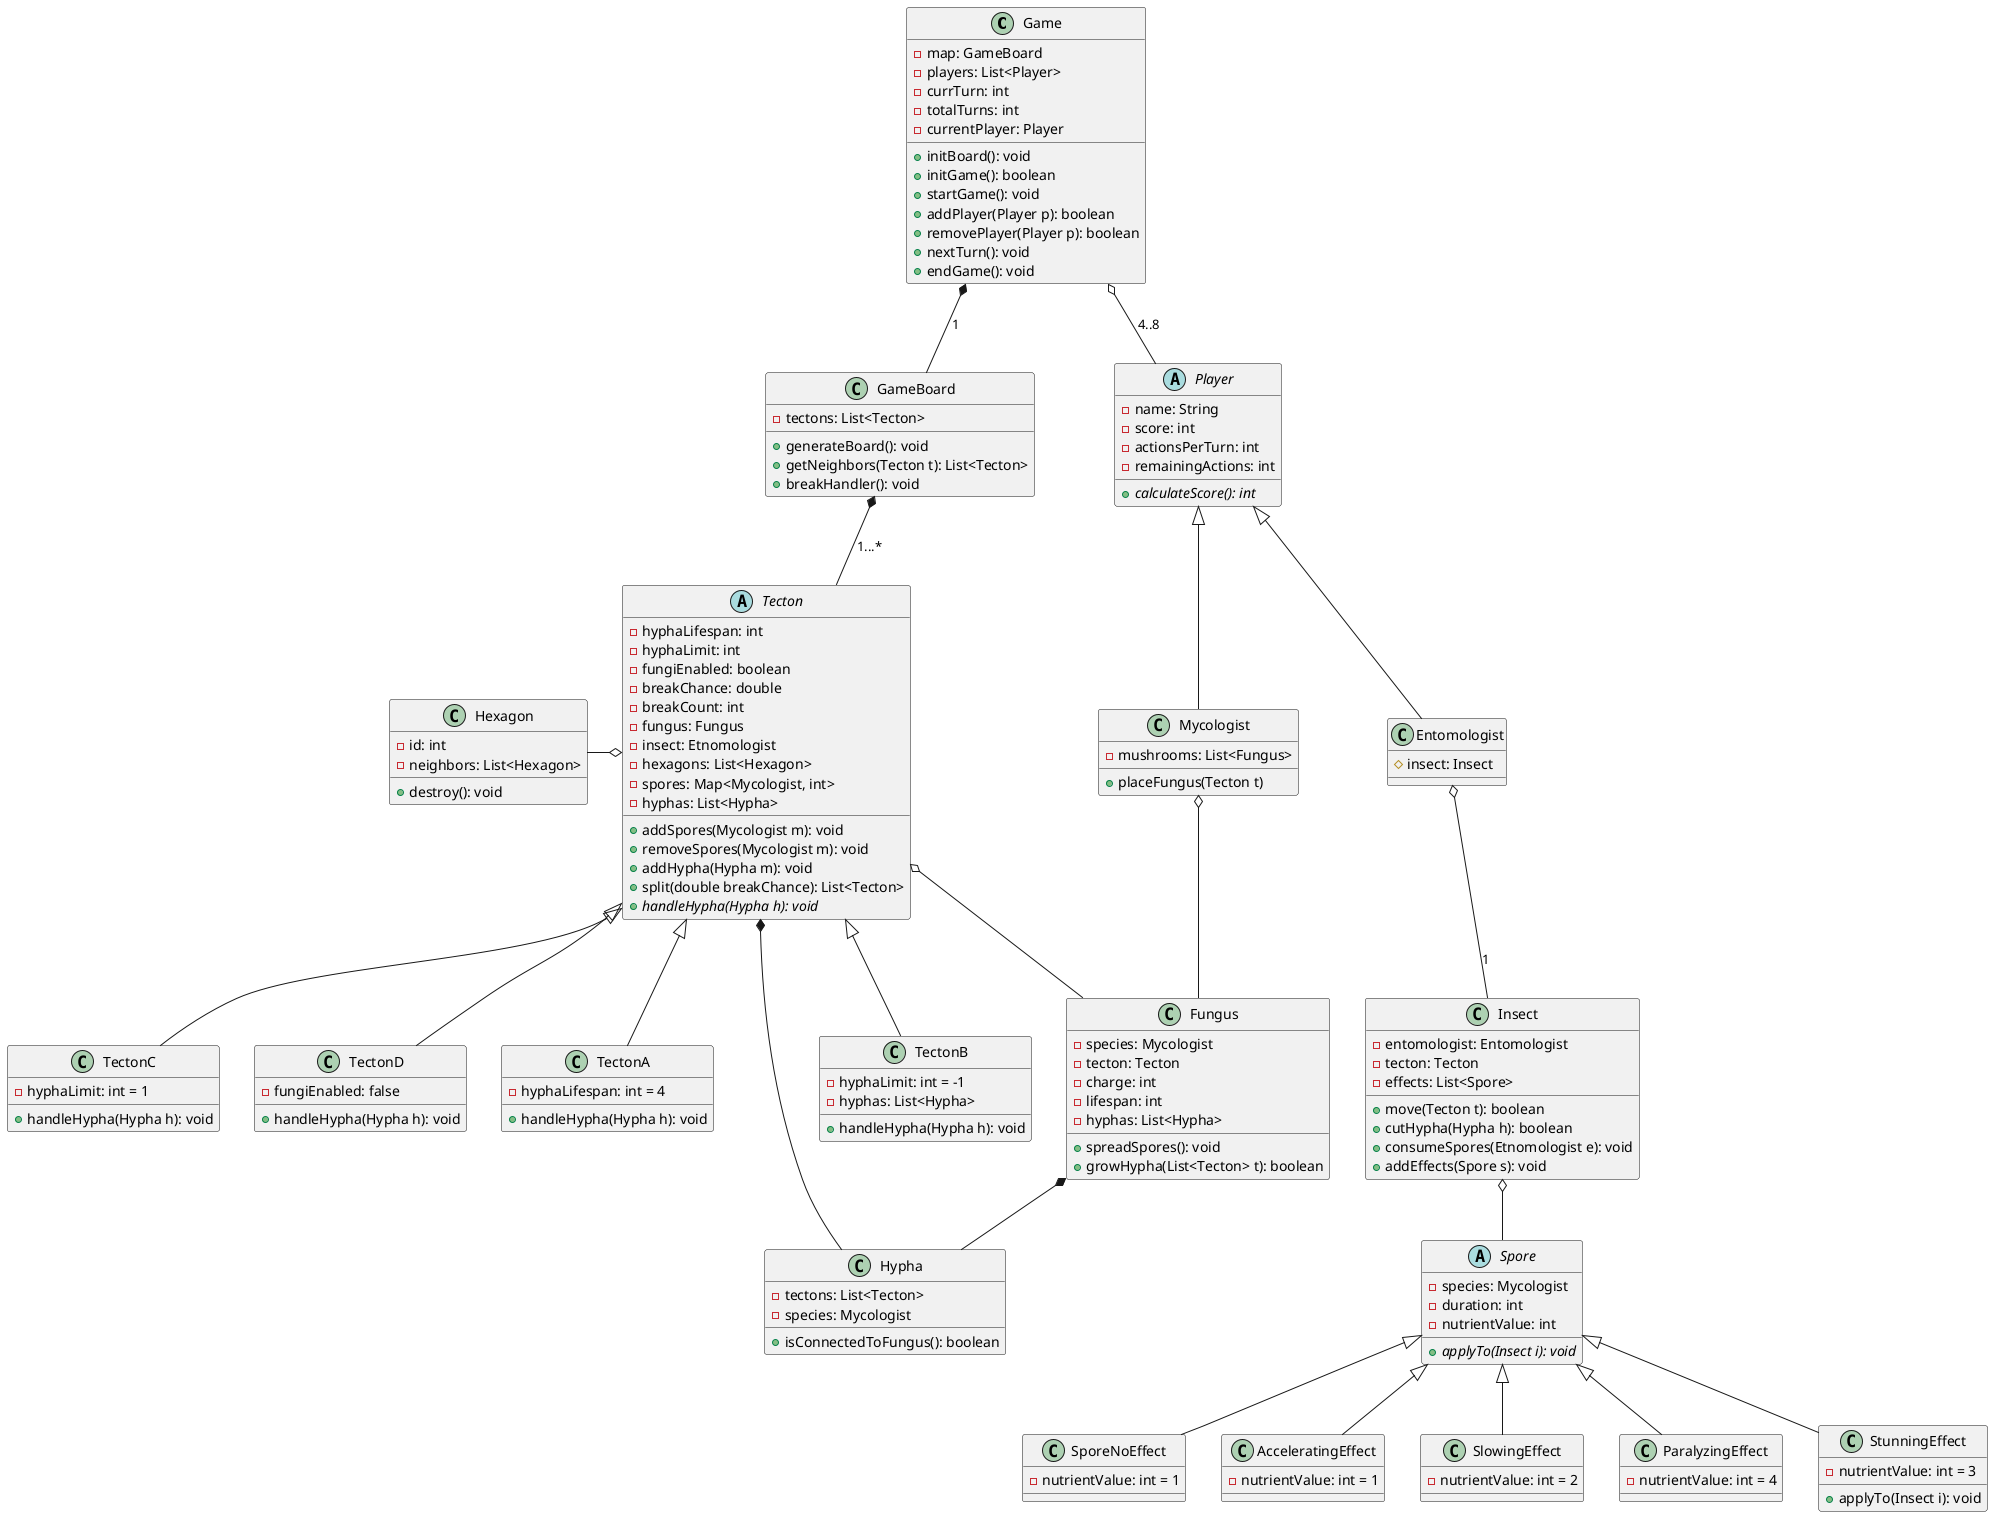 ' Privát tabban írtam meg 02.27én'
@startuml ClassDiagram

class Game {
  - map: GameBoard
  - players: List<Player>
  - currTurn: int
  - totalTurns: int
  - currentPlayer: Player
  + initBoard(): void
  + initGame(): boolean
  + startGame(): void
  + addPlayer(Player p): boolean
  + removePlayer(Player p): boolean
  + nextTurn(): void
  + endGame(): void
}

class GameBoard {
  - tectons: List<Tecton>
  + generateBoard(): void
  + getNeighbors(Tecton t): List<Tecton>
  + breakHandler(): void
}

abstract class Tecton {
  - hyphaLifespan: int
  - hyphaLimit: int 
  - fungiEnabled: boolean
  - breakChance: double
  - breakCount: int
  - fungus: Fungus
  - insect: Etnomologist
  - hexagons: List<Hexagon>
  - spores: Map<Mycologist, int>
  - hyphas: List<Hypha>
  + addSpores(Mycologist m): void
  + removeSpores(Mycologist m): void
  + addHypha(Hypha m): void
  + split(double breakChance): List<Tecton>
  {abstract} + handleHypha(Hypha h): void
}

class Hexagon {
  - id: int
  - neighbors: List<Hexagon>
  + destroy(): void
}

class TectonA extends Tecton {
  ' 4 kör után a fonalak felszívódnak
  - hyphaLifespan: int = 4
  + handleHypha(Hypha h): void
}
class TectonB extends Tecton{
  ' Végtelen mennyiségű fonal mehet keresztül a tektonon
  - hyphaLimit: int = -1 
  - hyphas: List<Hypha>
  + handleHypha(Hypha h): void
}
class TectonC extends Tecton{
  ' Csak egyfajta fonal nőhet 
  - hyphaLimit: int = 1 
  + handleHypha(Hypha h): void
}
class TectonD extends Tecton{
  ' Nem helyezhető gomba a mezőre
  - fungiEnabled: false
  + handleHypha(Hypha h): void
}

abstract class Player {
  - name: String
  - score: int
  - actionsPerTurn: int
  - remainingActions: int
'  + performAction(): void
  {abstract} + calculateScore(): int
}

' Player type 1
class Mycologist extends Player {
  - mushrooms: List<Fungus>
  + placeFungus(Tecton t)
}

class Fungus {
  - species: Mycologist
  - tecton: Tecton
  - charge: int 
  - lifespan: int 
  - hyphas: List<Hypha>
  ' Környező mezőkre spredel, tehát a tecton közvetlen szomszédaira feltéve ha nincs 3 charge 
  + spreadSpores(): void
  + growHypha(List<Tecton> t): boolean
}

class Hypha {
  - tectons: List<Tecton>
  - species: Mycologist
  ' 
  + isConnectedToFungus(): boolean
}

abstract class Spore {
  - species: Mycologist
  ' Meddig tart a spora effectje
  - duration: int
  - nutrientValue: int
  {abstract} + applyTo(Insect i): void
}

class SporeNoEffect extends Spore {
  - nutrientValue: int = 1
}

class AcceleratingEffect extends Spore {
  - nutrientValue: int = 1
}

class SlowingEffect extends Spore {
  - nutrientValue: int = 2
}

class ParalyzingEffect extends Spore {
  - nutrientValue: int = 4
}

class StunningEffect extends Spore {
  - nutrientValue: int = 3
  + applyTo(Insect i): void
}

' Player type 2
class Entomologist extends Player {
  # insect: Insect
}

class Insect {
  - entomologist: Entomologist
  - tecton: Tecton
  - effects: List<Spore>
  + move(Tecton t): boolean
  + cutHypha(Hypha h): boolean
  + consumeSpores(Etnomologist e): void  
  ' Hozzáadja az effect listához az effected és modifikálja az insect attribeket.
  + addEffects(Spore s): void
}

' Relationships
Game *-- GameBoard: 1
Game o--  Player: 4..8
GameBoard *--  Tecton: 1...*

Mycologist o--  Fungus
Entomologist o--  Insect: 1

Hypha -d-* Tecton
'Hypha -- Mycologist

Insect o-- Spore 

Tecton o--  Fungus

Tecton o-l- Hexagon

Fungus *-- Hypha
@enduml

